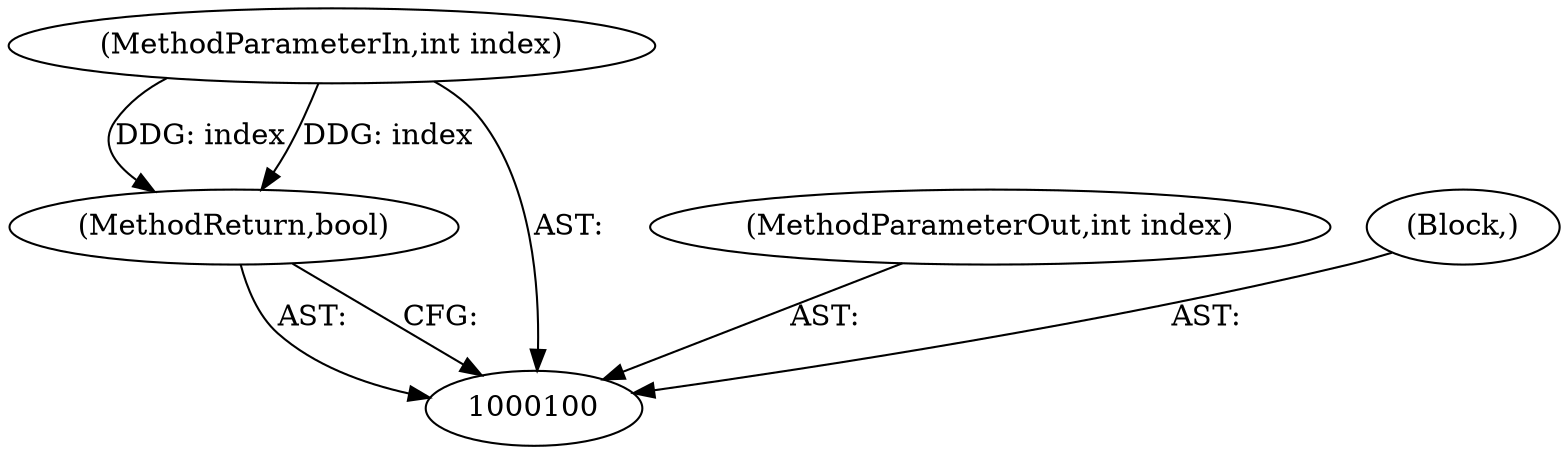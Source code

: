 digraph "0_Chrome_2db5a2048dfcacfe5ad4311c2b1e435c4c67febc" {
"1000103" [label="(MethodReturn,bool)"];
"1000101" [label="(MethodParameterIn,int index)"];
"1000108" [label="(MethodParameterOut,int index)"];
"1000102" [label="(Block,)"];
"1000103" -> "1000100"  [label="AST: "];
"1000103" -> "1000100"  [label="CFG: "];
"1000101" -> "1000103"  [label="DDG: index"];
"1000101" -> "1000100"  [label="AST: "];
"1000101" -> "1000103"  [label="DDG: index"];
"1000108" -> "1000100"  [label="AST: "];
"1000102" -> "1000100"  [label="AST: "];
}
